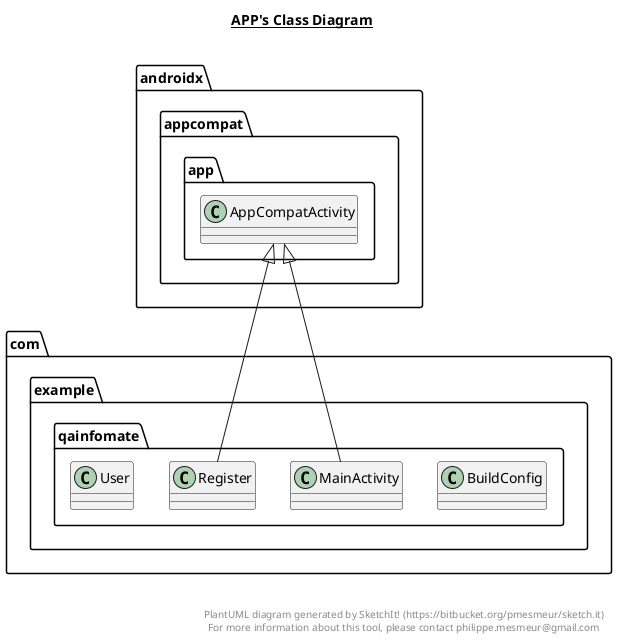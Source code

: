 @startuml

title __APP's Class Diagram__\n

  namespace com.example.qainfomate {
    class com.example.qainfomate.BuildConfig {
    }
  }
  

  namespace com.example.qainfomate {
    class com.example.qainfomate.MainActivity {
    }
  }
  

  namespace com.example.qainfomate {
    class com.example.qainfomate.Register {
    }
  }
  

  namespace com.example.qainfomate {
    class com.example.qainfomate.User {
    }
  }
  

  com.example.qainfomate.MainActivity -up-|> androidx.appcompat.app.AppCompatActivity
  com.example.qainfomate.Register -up-|> androidx.appcompat.app.AppCompatActivity


right footer


PlantUML diagram generated by SketchIt! (https://bitbucket.org/pmesmeur/sketch.it)
For more information about this tool, please contact philippe.mesmeur@gmail.com
endfooter

@enduml

